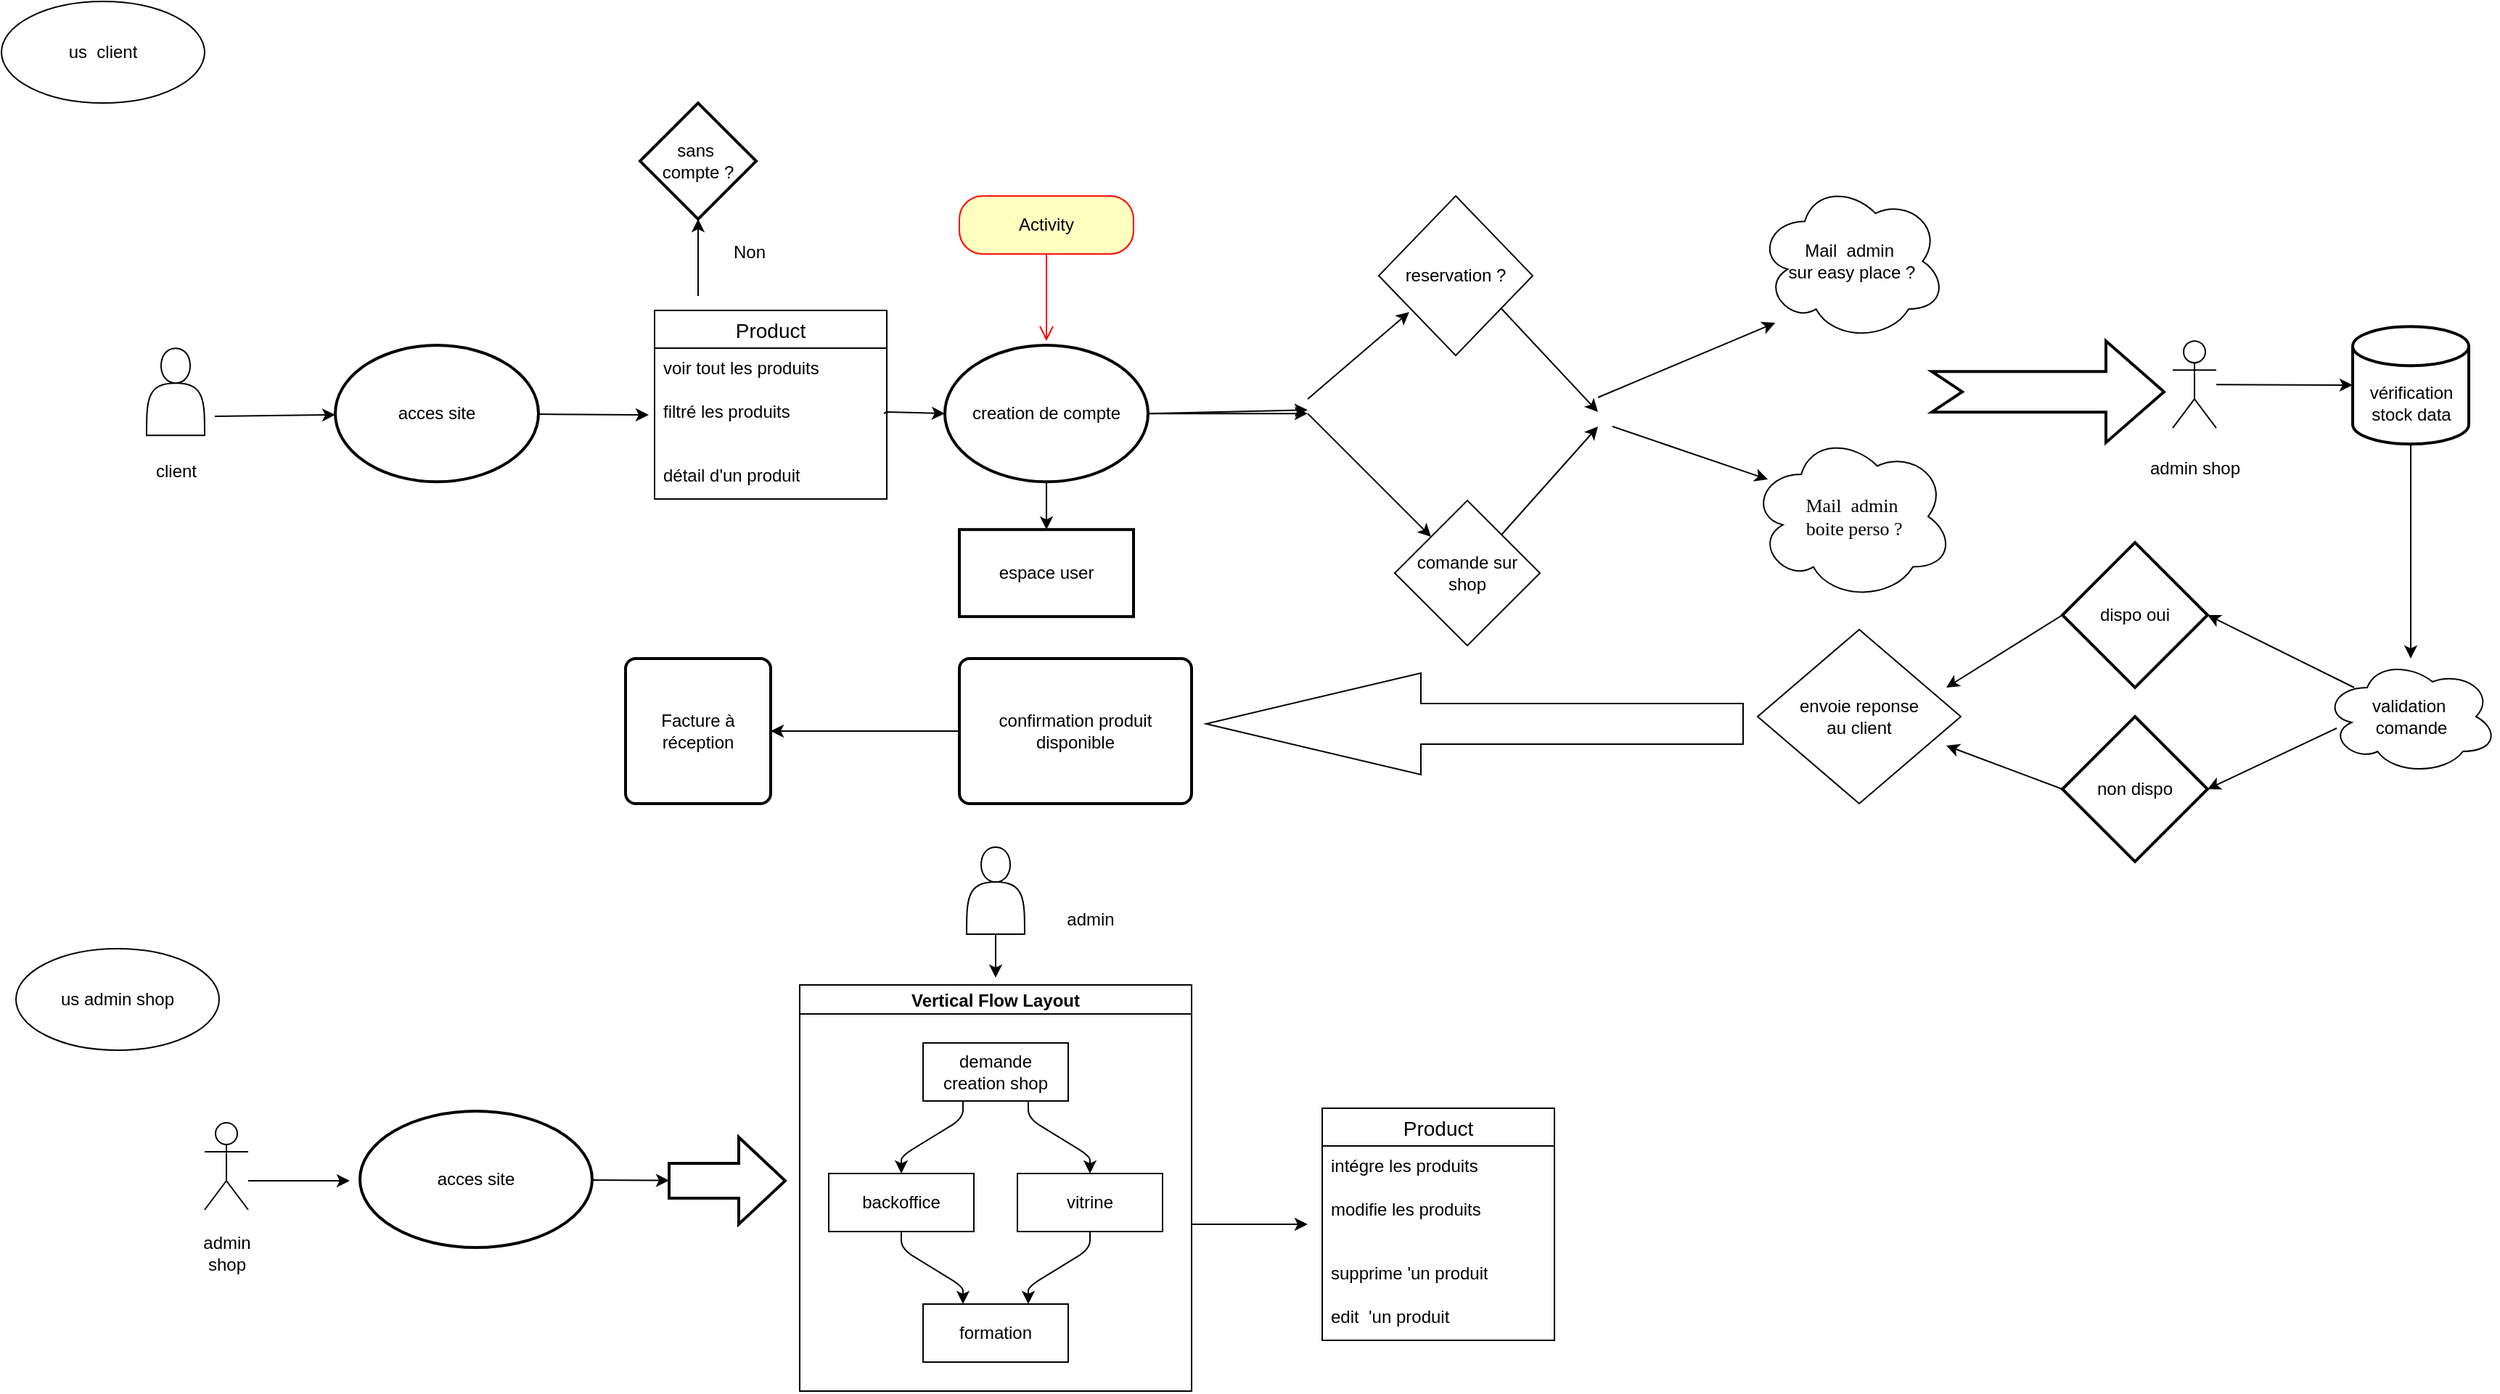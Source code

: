 <mxfile>
    <diagram id="USlKovws1qHvV0Q2TyDv" name="Page-1">
        <mxGraphModel dx="2377" dy="1790" grid="1" gridSize="10" guides="1" tooltips="1" connect="0" arrows="1" fold="1" page="1" pageScale="1" pageWidth="827" pageHeight="1169" background="#FFFFFF" math="0" shadow="0">
            <root>
                <mxCell id="0"/>
                <mxCell id="1" parent="0"/>
                <mxCell id="51" value="&lt;div&gt;&lt;br&gt;&lt;/div&gt;&lt;div&gt;client&lt;br&gt;&lt;/div&gt;&lt;div&gt;&lt;br&gt;&lt;/div&gt;" style="text;html=1;align=center;verticalAlign=middle;resizable=0;points=[];autosize=1;strokeColor=none;fillColor=none;" parent="1" vertex="1">
                    <mxGeometry x="-255" y="201.08" width="50" height="60" as="geometry"/>
                </mxCell>
                <mxCell id="52" value="Product" style="swimlane;fontStyle=0;childLayout=stackLayout;horizontal=1;startSize=26;horizontalStack=0;resizeParent=1;resizeParentMax=0;resizeLast=0;collapsible=1;marginBottom=0;align=center;fontSize=14;" parent="1" vertex="1">
                    <mxGeometry x="100" y="120" width="160" height="130" as="geometry"/>
                </mxCell>
                <mxCell id="53" value="voir tout les produits" style="text;strokeColor=none;fillColor=none;spacingLeft=4;spacingRight=4;overflow=hidden;rotatable=0;points=[[0,0.5],[1,0.5]];portConstraint=eastwest;fontSize=12;whiteSpace=wrap;html=1;" parent="52" vertex="1">
                    <mxGeometry y="26" width="160" height="30" as="geometry"/>
                </mxCell>
                <mxCell id="54" value="filtré les produits" style="text;strokeColor=none;fillColor=none;spacingLeft=4;spacingRight=4;overflow=hidden;rotatable=0;points=[[0,0.5],[1,0.5]];portConstraint=eastwest;fontSize=12;whiteSpace=wrap;html=1;" parent="52" vertex="1">
                    <mxGeometry y="56" width="160" height="44" as="geometry"/>
                </mxCell>
                <mxCell id="55" value="détail d&#39;un produit" style="text;strokeColor=none;fillColor=none;spacingLeft=4;spacingRight=4;overflow=hidden;rotatable=0;points=[[0,0.5],[1,0.5]];portConstraint=eastwest;fontSize=12;whiteSpace=wrap;html=1;" parent="52" vertex="1">
                    <mxGeometry y="100" width="160" height="30" as="geometry"/>
                </mxCell>
                <mxCell id="56" value="" style="edgeStyle=none;rounded=0;orthogonalLoop=1;jettySize=auto;html=1;" parent="1" edge="1">
                    <mxGeometry relative="1" as="geometry">
                        <mxPoint x="681.816" y="117.026" as="sourcePoint"/>
                        <mxPoint x="750" y="190" as="targetPoint"/>
                    </mxGeometry>
                </mxCell>
                <mxCell id="57" value="" style="endArrow=classic;html=1;rounded=0;exitX=1;exitY=0.5;exitDx=0;exitDy=0;exitPerimeter=0;" parent="1" source="74" edge="1">
                    <mxGeometry width="50" height="50" relative="1" as="geometry">
                        <mxPoint x="470" y="188.58" as="sourcePoint"/>
                        <mxPoint x="550" y="188.58" as="targetPoint"/>
                        <Array as="points">
                            <mxPoint x="550" y="188.58"/>
                        </Array>
                    </mxGeometry>
                </mxCell>
                <mxCell id="58" value="&lt;div align=&quot;center&quot; style=&quot;font-size: 13px;&quot;&gt;&lt;font face=&quot;Tahoma&quot;&gt;Mail&amp;nbsp; admin&lt;/font&gt;&lt;/div&gt;&lt;div align=&quot;center&quot; style=&quot;font-size: 13px;&quot;&gt;&lt;font face=&quot;Tahoma&quot;&gt;&amp;nbsp;boite perso ?&lt;/font&gt;&lt;/div&gt;" style="ellipse;shape=cloud;whiteSpace=wrap;html=1;dashed=0;align=center;" parent="1" vertex="1">
                    <mxGeometry x="855" y="204.05" width="140" height="115.95" as="geometry"/>
                </mxCell>
                <mxCell id="59" value="comande sur shop" style="shape=rhombus;html=1;dashed=0;whiteSpace=wrap;perimeter=rhombusPerimeter;" parent="1" vertex="1">
                    <mxGeometry x="610" y="251.08" width="100" height="100" as="geometry"/>
                </mxCell>
                <mxCell id="60" value="reservation ?" style="shape=rhombus;html=1;dashed=0;whiteSpace=wrap;perimeter=rhombusPerimeter;" parent="1" vertex="1">
                    <mxGeometry x="599" y="41.08" width="106" height="110" as="geometry"/>
                </mxCell>
                <mxCell id="61" value="" style="endArrow=classic;html=1;rounded=0;" parent="1" edge="1">
                    <mxGeometry width="50" height="50" relative="1" as="geometry">
                        <mxPoint x="550" y="181.08" as="sourcePoint"/>
                        <mxPoint x="620" y="121.08" as="targetPoint"/>
                    </mxGeometry>
                </mxCell>
                <mxCell id="62" value="" style="endArrow=classic;html=1;rounded=0;" parent="1" target="59" edge="1">
                    <mxGeometry width="50" height="50" relative="1" as="geometry">
                        <mxPoint x="550" y="191.08" as="sourcePoint"/>
                        <mxPoint x="600" y="141.08" as="targetPoint"/>
                    </mxGeometry>
                </mxCell>
                <mxCell id="63" value="&lt;div&gt;Mail&amp;nbsp; admin&amp;nbsp;&lt;/div&gt;&lt;div&gt;sur easy place ?&lt;/div&gt;" style="ellipse;shape=cloud;whiteSpace=wrap;html=1;dashed=0;" parent="1" vertex="1">
                    <mxGeometry x="860" y="31.08" width="130" height="110" as="geometry"/>
                </mxCell>
                <mxCell id="64" value="" style="endArrow=classic;html=1;rounded=0;" parent="1" source="59" edge="1">
                    <mxGeometry width="50" height="50" relative="1" as="geometry">
                        <mxPoint x="702" y="241.08" as="sourcePoint"/>
                        <mxPoint x="750" y="200" as="targetPoint"/>
                    </mxGeometry>
                </mxCell>
                <mxCell id="65" value="" style="endArrow=classic;html=1;rounded=0;" parent="1" edge="1">
                    <mxGeometry width="50" height="50" relative="1" as="geometry">
                        <mxPoint x="750" y="180" as="sourcePoint"/>
                        <mxPoint x="872.062" y="128.559" as="targetPoint"/>
                    </mxGeometry>
                </mxCell>
                <mxCell id="66" value="" style="endArrow=classic;html=1;rounded=0;entryX=0.086;entryY=0.28;entryDx=0;entryDy=0;entryPerimeter=0;" parent="1" target="58" edge="1">
                    <mxGeometry width="50" height="50" relative="1" as="geometry">
                        <mxPoint x="760" y="200" as="sourcePoint"/>
                        <mxPoint x="882" y="138.08" as="targetPoint"/>
                    </mxGeometry>
                </mxCell>
                <mxCell id="67" value="" style="verticalLabelPosition=bottom;verticalAlign=top;html=1;strokeWidth=2;shape=mxgraph.arrows2.arrow;dy=0.6;dx=40;notch=21;" parent="1" vertex="1">
                    <mxGeometry x="980" y="141.08" width="160" height="70" as="geometry"/>
                </mxCell>
                <mxCell id="68" value="" style="edgeStyle=none;rounded=0;orthogonalLoop=1;jettySize=auto;html=1;" parent="1" source="69" target="77" edge="1">
                    <mxGeometry relative="1" as="geometry"/>
                </mxCell>
                <mxCell id="69" value="&lt;div&gt;&lt;br&gt;&lt;/div&gt;&lt;div&gt;admin shop&lt;br&gt;&lt;/div&gt;" style="shape=umlActor;verticalLabelPosition=bottom;verticalAlign=top;html=1;outlineConnect=0;" parent="1" vertex="1">
                    <mxGeometry x="1146" y="141.08" width="30" height="60" as="geometry"/>
                </mxCell>
                <mxCell id="70" value="" style="edgeStyle=none;rounded=0;orthogonalLoop=1;jettySize=auto;html=1;exitX=0.9;exitY=0.866;exitDx=0;exitDy=0;exitPerimeter=0;" parent="1" target="94" edge="1">
                    <mxGeometry relative="1" as="geometry">
                        <mxPoint x="-203" y="193.04" as="sourcePoint"/>
                    </mxGeometry>
                </mxCell>
                <mxCell id="71" value="" style="edgeStyle=none;rounded=0;orthogonalLoop=1;jettySize=auto;html=1;" parent="1" target="76" edge="1">
                    <mxGeometry relative="1" as="geometry">
                        <mxPoint x="130" y="110" as="sourcePoint"/>
                    </mxGeometry>
                </mxCell>
                <mxCell id="72" value="" style="edgeStyle=none;rounded=0;orthogonalLoop=1;jettySize=auto;html=1;" parent="1" source="74" edge="1">
                    <mxGeometry relative="1" as="geometry">
                        <mxPoint x="550" y="191.075" as="targetPoint"/>
                    </mxGeometry>
                </mxCell>
                <mxCell id="73" value="" style="edgeStyle=none;rounded=0;orthogonalLoop=1;jettySize=auto;html=1;" parent="1" source="74" target="126" edge="1">
                    <mxGeometry relative="1" as="geometry"/>
                </mxCell>
                <mxCell id="74" value="creation de compte" style="strokeWidth=2;html=1;shape=mxgraph.flowchart.start_1;whiteSpace=wrap;" parent="1" vertex="1">
                    <mxGeometry x="300" y="144.05" width="140" height="94.05" as="geometry"/>
                </mxCell>
                <mxCell id="75" style="edgeStyle=none;rounded=0;orthogonalLoop=1;jettySize=auto;html=1;exitX=0;exitY=0.5;exitDx=0;exitDy=0;exitPerimeter=0;entryX=0;entryY=0.5;entryDx=0;entryDy=0;entryPerimeter=0;" parent="1" source="67" target="67" edge="1">
                    <mxGeometry relative="1" as="geometry"/>
                </mxCell>
                <mxCell id="76" value="&lt;div&gt;sans&amp;nbsp;&lt;/div&gt;&lt;div&gt;compte ?&lt;br&gt;&lt;/div&gt;" style="rhombus;whiteSpace=wrap;html=1;strokeWidth=2;" parent="1" vertex="1">
                    <mxGeometry x="90" y="-22.975" width="80" height="80" as="geometry"/>
                </mxCell>
                <mxCell id="77" value="" style="strokeWidth=2;html=1;shape=mxgraph.flowchart.database;whiteSpace=wrap;" parent="1" vertex="1">
                    <mxGeometry x="1270" y="131.08" width="80" height="81.08" as="geometry"/>
                </mxCell>
                <mxCell id="78" value="" style="edgeStyle=none;rounded=0;orthogonalLoop=1;jettySize=auto;html=1;exitX=0.5;exitY=1;exitDx=0;exitDy=0;exitPerimeter=0;" parent="1" source="77" target="80" edge="1">
                    <mxGeometry relative="1" as="geometry"/>
                </mxCell>
                <mxCell id="79" value="&lt;div&gt;vérification &lt;br&gt;&lt;/div&gt;&lt;div&gt;stock data&lt;br&gt;&lt;/div&gt;" style="text;html=1;align=center;verticalAlign=middle;resizable=0;points=[];autosize=1;strokeColor=none;fillColor=none;" parent="1" vertex="1">
                    <mxGeometry x="1270" y="164.05" width="80" height="40" as="geometry"/>
                </mxCell>
                <mxCell id="80" value="" style="ellipse;shape=cloud;whiteSpace=wrap;html=1;" parent="1" vertex="1">
                    <mxGeometry x="1250" y="360" width="120" height="80" as="geometry"/>
                </mxCell>
                <mxCell id="81" value="" style="edgeStyle=none;rounded=0;orthogonalLoop=1;jettySize=auto;html=1;" parent="1" edge="1">
                    <mxGeometry relative="1" as="geometry">
                        <mxPoint x="1070" y="330" as="sourcePoint"/>
                        <mxPoint x="990" y="380" as="targetPoint"/>
                    </mxGeometry>
                </mxCell>
                <mxCell id="82" value="&lt;div&gt;validation&amp;nbsp;&lt;/div&gt;&lt;div&gt;comande&lt;/div&gt;" style="text;html=1;align=center;verticalAlign=middle;resizable=0;points=[];autosize=1;strokeColor=none;fillColor=none;" parent="1" vertex="1">
                    <mxGeometry x="1270" y="380" width="80" height="40" as="geometry"/>
                </mxCell>
                <mxCell id="83" value="&lt;div&gt;envoie reponse &lt;br&gt;&lt;/div&gt;&lt;div&gt;au client &lt;br&gt;&lt;/div&gt;" style="rhombus;whiteSpace=wrap;html=1;" parent="1" vertex="1">
                    <mxGeometry x="860" y="340" width="140" height="120" as="geometry"/>
                </mxCell>
                <mxCell id="84" value="" style="edgeStyle=none;rounded=0;orthogonalLoop=1;jettySize=auto;html=1;entryX=1;entryY=0.5;entryDx=0;entryDy=0;entryPerimeter=0;exitX=0.013;exitY=0;exitDx=0;exitDy=0;exitPerimeter=0;" parent="1" source="82" target="85" edge="1">
                    <mxGeometry relative="1" as="geometry">
                        <mxPoint x="1262" y="376" as="sourcePoint"/>
                    </mxGeometry>
                </mxCell>
                <mxCell id="85" value="dispo oui " style="strokeWidth=2;html=1;shape=mxgraph.flowchart.decision;whiteSpace=wrap;" parent="1" vertex="1">
                    <mxGeometry x="1070" y="280" width="100" height="100" as="geometry"/>
                </mxCell>
                <mxCell id="86" value="non dispo" style="strokeWidth=2;html=1;shape=mxgraph.flowchart.decision;whiteSpace=wrap;" parent="1" vertex="1">
                    <mxGeometry x="1070" y="400" width="100" height="100" as="geometry"/>
                </mxCell>
                <mxCell id="87" value="" style="edgeStyle=none;rounded=0;orthogonalLoop=1;jettySize=auto;html=1;entryX=1;entryY=0.5;entryDx=0;entryDy=0;entryPerimeter=0;exitX=0.075;exitY=0.6;exitDx=0;exitDy=0;exitPerimeter=0;" parent="1" source="80" target="86" edge="1">
                    <mxGeometry relative="1" as="geometry">
                        <mxPoint x="1250" y="400" as="sourcePoint"/>
                        <mxPoint x="1180" y="340" as="targetPoint"/>
                    </mxGeometry>
                </mxCell>
                <mxCell id="88" value="" style="edgeStyle=none;rounded=0;orthogonalLoop=1;jettySize=auto;html=1;exitX=0;exitY=0.5;exitDx=0;exitDy=0;exitPerimeter=0;" parent="1" source="86" edge="1">
                    <mxGeometry relative="1" as="geometry">
                        <mxPoint x="1080" y="340" as="sourcePoint"/>
                        <mxPoint x="990" y="420" as="targetPoint"/>
                    </mxGeometry>
                </mxCell>
                <mxCell id="89" value="" style="edgeStyle=none;rounded=0;orthogonalLoop=1;jettySize=auto;html=1;" parent="1" source="90" target="92" edge="1">
                    <mxGeometry relative="1" as="geometry"/>
                </mxCell>
                <mxCell id="90" value="confirmation produit disponible " style="rounded=1;whiteSpace=wrap;html=1;absoluteArcSize=1;arcSize=14;strokeWidth=2;" parent="1" vertex="1">
                    <mxGeometry x="310" y="360" width="160" height="100" as="geometry"/>
                </mxCell>
                <mxCell id="91" value="" style="shape=singleArrow;whiteSpace=wrap;html=1;arrowWidth=0.4;arrowSize=0.4;direction=west;" parent="1" vertex="1">
                    <mxGeometry x="480" y="370" width="370" height="70" as="geometry"/>
                </mxCell>
                <mxCell id="92" value="Facture à réception" style="rounded=1;whiteSpace=wrap;html=1;absoluteArcSize=1;arcSize=14;strokeWidth=2;" parent="1" vertex="1">
                    <mxGeometry x="80" y="360" width="100" height="100" as="geometry"/>
                </mxCell>
                <mxCell id="93" value="" style="edgeStyle=none;rounded=0;orthogonalLoop=1;jettySize=auto;html=1;entryX=-0.025;entryY=0.364;entryDx=0;entryDy=0;entryPerimeter=0;" parent="1" source="94" target="54" edge="1">
                    <mxGeometry relative="1" as="geometry">
                        <mxPoint x="90" y="190" as="targetPoint"/>
                    </mxGeometry>
                </mxCell>
                <mxCell id="94" value="acces site" style="strokeWidth=2;html=1;shape=mxgraph.flowchart.start_1;whiteSpace=wrap;" parent="1" vertex="1">
                    <mxGeometry x="-120" y="144.05" width="140" height="94.05" as="geometry"/>
                </mxCell>
                <mxCell id="95" value="" style="endArrow=classic;html=1;rounded=0;exitX=0.988;exitY=0.341;exitDx=0;exitDy=0;exitPerimeter=0;entryX=0;entryY=0.5;entryDx=0;entryDy=0;entryPerimeter=0;" parent="1" source="54" target="74" edge="1">
                    <mxGeometry width="50" height="50" relative="1" as="geometry">
                        <mxPoint x="580" y="420" as="sourcePoint"/>
                        <mxPoint x="630" y="370" as="targetPoint"/>
                        <Array as="points">
                            <mxPoint x="260" y="190"/>
                        </Array>
                    </mxGeometry>
                </mxCell>
                <mxCell id="96" value="" style="shape=umlActor;verticalLabelPosition=bottom;verticalAlign=top;html=1;outlineConnect=0;" parent="1" vertex="1">
                    <mxGeometry x="-210" y="680" width="30" height="60" as="geometry"/>
                </mxCell>
                <mxCell id="97" value="&lt;div&gt;admin&lt;/div&gt;&lt;div&gt;shop&lt;br&gt;&lt;/div&gt;" style="text;html=1;align=center;verticalAlign=middle;resizable=0;points=[];autosize=1;strokeColor=none;fillColor=none;" parent="1" vertex="1">
                    <mxGeometry x="-225" y="750" width="60" height="40" as="geometry"/>
                </mxCell>
                <mxCell id="98" value="" style="edgeStyle=none;rounded=0;orthogonalLoop=1;jettySize=auto;html=1;" parent="1" source="99" target="116" edge="1">
                    <mxGeometry relative="1" as="geometry"/>
                </mxCell>
                <mxCell id="99" value="acces site" style="strokeWidth=2;html=1;shape=mxgraph.flowchart.start_1;whiteSpace=wrap;" parent="1" vertex="1">
                    <mxGeometry x="-103" y="672" width="160" height="94.05" as="geometry"/>
                </mxCell>
                <mxCell id="100" value="" style="edgeStyle=none;rounded=0;orthogonalLoop=1;jettySize=auto;html=1;" parent="1" edge="1">
                    <mxGeometry relative="1" as="geometry">
                        <mxPoint x="-180" y="720" as="sourcePoint"/>
                        <mxPoint x="-110" y="720" as="targetPoint"/>
                    </mxGeometry>
                </mxCell>
                <mxCell id="101" value="us admin shop" style="ellipse;whiteSpace=wrap;html=1;" parent="1" vertex="1">
                    <mxGeometry x="-340" y="560" width="140" height="70" as="geometry"/>
                </mxCell>
                <mxCell id="102" value="us&amp;nbsp; client" style="ellipse;whiteSpace=wrap;html=1;" parent="1" vertex="1">
                    <mxGeometry x="-350" y="-92.97" width="140" height="70" as="geometry"/>
                </mxCell>
                <mxCell id="103" value="Activity" style="rounded=1;whiteSpace=wrap;html=1;arcSize=40;fontColor=#000000;fillColor=#ffffc0;strokeColor=#ff0000;" parent="1" vertex="1">
                    <mxGeometry x="310" y="41.08" width="120" height="40" as="geometry"/>
                </mxCell>
                <mxCell id="104" value="" style="edgeStyle=orthogonalEdgeStyle;html=1;verticalAlign=bottom;endArrow=open;endSize=8;strokeColor=#ff0000;rounded=0;" parent="1" source="103" edge="1">
                    <mxGeometry relative="1" as="geometry">
                        <mxPoint x="370" y="141.08" as="targetPoint"/>
                    </mxGeometry>
                </mxCell>
                <mxCell id="105" value="Non" style="text;html=1;align=center;verticalAlign=middle;resizable=0;points=[];autosize=1;strokeColor=none;fillColor=none;" parent="1" vertex="1">
                    <mxGeometry x="140" y="65" width="50" height="30" as="geometry"/>
                </mxCell>
                <mxCell id="106" value="" style="shape=actor;whiteSpace=wrap;html=1;" parent="1" vertex="1">
                    <mxGeometry x="-250" y="146.08" width="40" height="60" as="geometry"/>
                </mxCell>
                <mxCell id="107" value="Vertical Flow Layout" style="swimlane;startSize=20;horizontal=1;childLayout=flowLayout;flowOrientation=north;resizable=0;interRankCellSpacing=50;containerType=tree;fontSize=12;" parent="1" vertex="1">
                    <mxGeometry x="200" y="585" width="270" height="280" as="geometry"/>
                </mxCell>
                <mxCell id="108" value="&lt;div&gt;demande &lt;br&gt;&lt;/div&gt;&lt;div&gt;creation shop&lt;br&gt;&lt;/div&gt;" style="whiteSpace=wrap;html=1;" parent="107" vertex="1">
                    <mxGeometry x="85" y="40" width="100" height="40" as="geometry"/>
                </mxCell>
                <mxCell id="109" value="backoffice" style="whiteSpace=wrap;html=1;" parent="107" vertex="1">
                    <mxGeometry x="20" y="130" width="100" height="40" as="geometry"/>
                </mxCell>
                <mxCell id="110" value="" style="html=1;rounded=1;curved=0;sourcePerimeterSpacing=0;targetPerimeterSpacing=0;startSize=6;endSize=6;noEdgeStyle=1;orthogonal=1;" parent="107" source="108" target="109" edge="1">
                    <mxGeometry relative="1" as="geometry">
                        <Array as="points">
                            <mxPoint x="112.5" y="92"/>
                            <mxPoint x="70" y="118"/>
                        </Array>
                    </mxGeometry>
                </mxCell>
                <mxCell id="111" value="vitrine" style="whiteSpace=wrap;html=1;" parent="107" vertex="1">
                    <mxGeometry x="150" y="130" width="100" height="40" as="geometry"/>
                </mxCell>
                <mxCell id="112" value="" style="html=1;rounded=1;curved=0;sourcePerimeterSpacing=0;targetPerimeterSpacing=0;startSize=6;endSize=6;noEdgeStyle=1;orthogonal=1;" parent="107" source="108" target="111" edge="1">
                    <mxGeometry relative="1" as="geometry">
                        <Array as="points">
                            <mxPoint x="157.5" y="92"/>
                            <mxPoint x="200" y="118"/>
                        </Array>
                    </mxGeometry>
                </mxCell>
                <mxCell id="113" value="formation " style="whiteSpace=wrap;html=1;" parent="107" vertex="1">
                    <mxGeometry x="85" y="220" width="100" height="40" as="geometry"/>
                </mxCell>
                <mxCell id="114" value="" style="html=1;rounded=1;curved=0;sourcePerimeterSpacing=0;targetPerimeterSpacing=0;startSize=6;endSize=6;noEdgeStyle=1;orthogonal=1;" parent="107" source="109" target="113" edge="1">
                    <mxGeometry relative="1" as="geometry">
                        <Array as="points">
                            <mxPoint x="70" y="182"/>
                            <mxPoint x="112.5" y="208"/>
                        </Array>
                    </mxGeometry>
                </mxCell>
                <mxCell id="115" value="" style="html=1;rounded=1;curved=0;sourcePerimeterSpacing=0;targetPerimeterSpacing=0;startSize=6;endSize=6;noEdgeStyle=1;orthogonal=1;" parent="107" source="111" target="113" edge="1">
                    <mxGeometry relative="1" as="geometry">
                        <Array as="points">
                            <mxPoint x="200" y="182"/>
                            <mxPoint x="157.5" y="208"/>
                        </Array>
                    </mxGeometry>
                </mxCell>
                <mxCell id="116" value="" style="shape=singleArrow;whiteSpace=wrap;html=1;arrowWidth=0.4;arrowSize=0.4;strokeWidth=2;" parent="1" vertex="1">
                    <mxGeometry x="110" y="689.995" width="80" height="60" as="geometry"/>
                </mxCell>
                <mxCell id="117" value="" style="edgeStyle=none;rounded=0;orthogonalLoop=1;jettySize=auto;html=1;" parent="1" source="118" edge="1">
                    <mxGeometry relative="1" as="geometry">
                        <mxPoint x="335" y="580" as="targetPoint"/>
                    </mxGeometry>
                </mxCell>
                <mxCell id="118" value="" style="shape=actor;whiteSpace=wrap;html=1;" parent="1" vertex="1">
                    <mxGeometry x="315" y="490" width="40" height="60" as="geometry"/>
                </mxCell>
                <mxCell id="119" value="&lt;div&gt;admin&lt;/div&gt;" style="text;html=1;align=center;verticalAlign=middle;resizable=0;points=[];autosize=1;strokeColor=none;fillColor=none;" parent="1" vertex="1">
                    <mxGeometry x="370" y="525" width="60" height="30" as="geometry"/>
                </mxCell>
                <mxCell id="120" value="Product" style="swimlane;fontStyle=0;childLayout=stackLayout;horizontal=1;startSize=26;horizontalStack=0;resizeParent=1;resizeParentMax=0;resizeLast=0;collapsible=1;marginBottom=0;align=center;fontSize=14;" parent="1" vertex="1">
                    <mxGeometry x="560" y="670" width="160" height="160" as="geometry"/>
                </mxCell>
                <mxCell id="121" value="intégre les produits" style="text;strokeColor=none;fillColor=none;spacingLeft=4;spacingRight=4;overflow=hidden;rotatable=0;points=[[0,0.5],[1,0.5]];portConstraint=eastwest;fontSize=12;whiteSpace=wrap;html=1;" parent="120" vertex="1">
                    <mxGeometry y="26" width="160" height="30" as="geometry"/>
                </mxCell>
                <mxCell id="122" value="modifie les produits" style="text;strokeColor=none;fillColor=none;spacingLeft=4;spacingRight=4;overflow=hidden;rotatable=0;points=[[0,0.5],[1,0.5]];portConstraint=eastwest;fontSize=12;whiteSpace=wrap;html=1;" parent="120" vertex="1">
                    <mxGeometry y="56" width="160" height="44" as="geometry"/>
                </mxCell>
                <mxCell id="123" value="supprime &#39;un produit" style="text;strokeColor=none;fillColor=none;spacingLeft=4;spacingRight=4;overflow=hidden;rotatable=0;points=[[0,0.5],[1,0.5]];portConstraint=eastwest;fontSize=12;whiteSpace=wrap;html=1;" parent="120" vertex="1">
                    <mxGeometry y="100" width="160" height="30" as="geometry"/>
                </mxCell>
                <mxCell id="124" value="edit&amp;nbsp; &#39;un produit" style="text;strokeColor=none;fillColor=none;spacingLeft=4;spacingRight=4;overflow=hidden;rotatable=0;points=[[0,0.5],[1,0.5]];portConstraint=eastwest;fontSize=12;whiteSpace=wrap;html=1;" parent="120" vertex="1">
                    <mxGeometry y="130" width="160" height="30" as="geometry"/>
                </mxCell>
                <mxCell id="125" value="" style="endArrow=classic;html=1;rounded=0;" parent="1" edge="1">
                    <mxGeometry width="50" height="50" relative="1" as="geometry">
                        <mxPoint x="470" y="750" as="sourcePoint"/>
                        <mxPoint x="550" y="750" as="targetPoint"/>
                    </mxGeometry>
                </mxCell>
                <mxCell id="126" value="espace user" style="whiteSpace=wrap;html=1;strokeWidth=2;" parent="1" vertex="1">
                    <mxGeometry x="310" y="271.075" width="120" height="60" as="geometry"/>
                </mxCell>
            </root>
        </mxGraphModel>
    </diagram>
</mxfile>